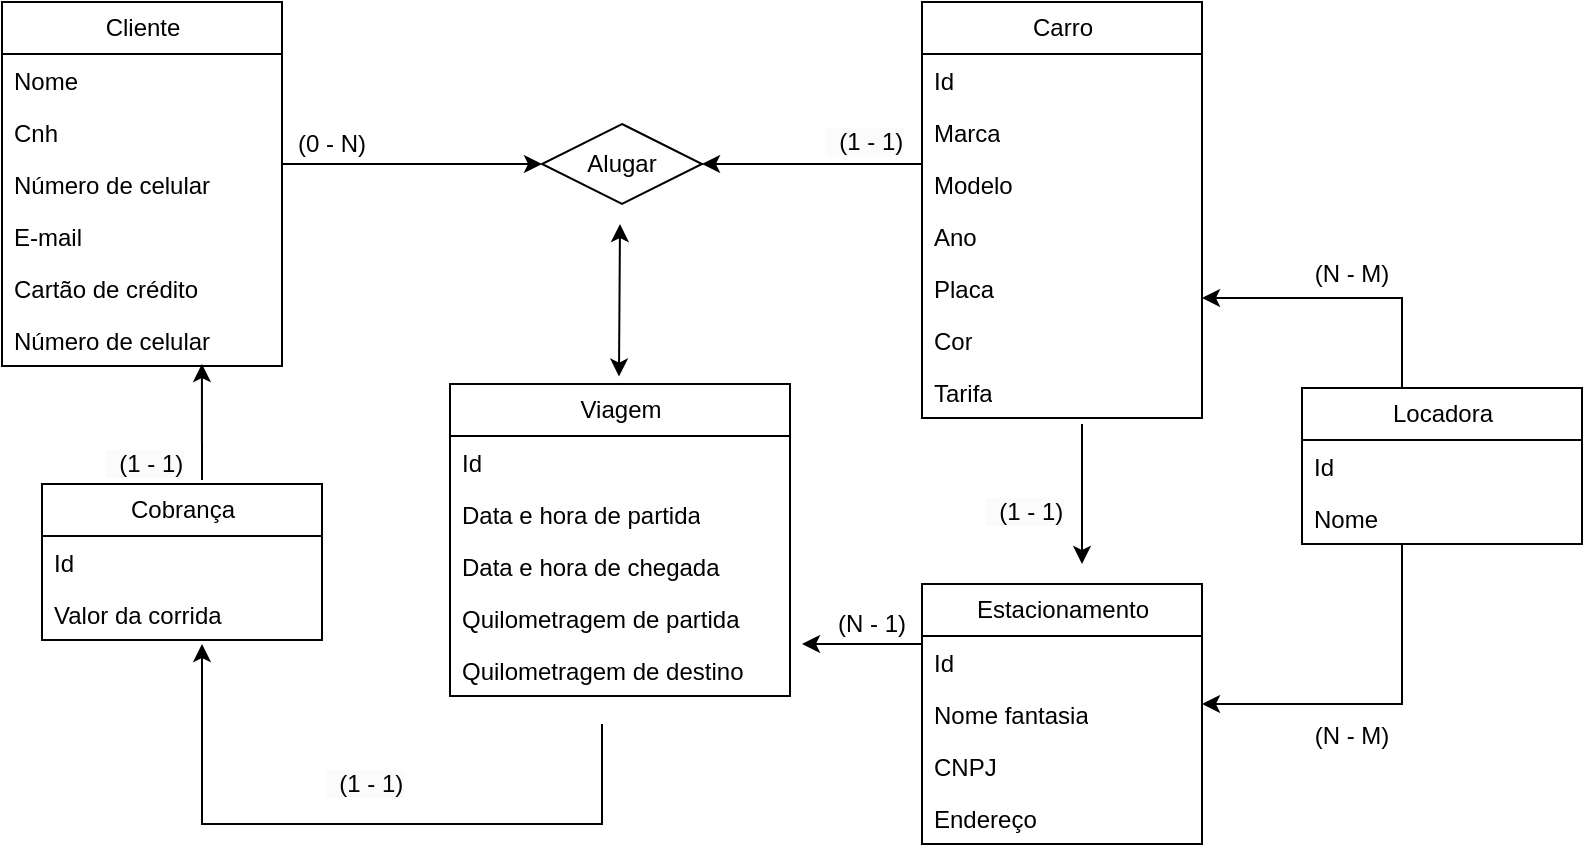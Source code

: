 <mxfile version="21.2.6" type="github">
  <diagram id="C5RBs43oDa-KdzZeNtuy" name="Page-1">
    <mxGraphModel dx="1567" dy="516" grid="1" gridSize="10" guides="1" tooltips="1" connect="1" arrows="1" fold="1" page="1" pageScale="1" pageWidth="827" pageHeight="1169" math="0" shadow="0">
      <root>
        <mxCell id="WIyWlLk6GJQsqaUBKTNV-0" />
        <mxCell id="WIyWlLk6GJQsqaUBKTNV-1" parent="WIyWlLk6GJQsqaUBKTNV-0" />
        <mxCell id="M7eyt-Yr4mAzmB_7l5c5-0" value="Cliente" style="swimlane;fontStyle=0;childLayout=stackLayout;horizontal=1;startSize=26;fillColor=none;horizontalStack=0;resizeParent=1;resizeParentMax=0;resizeLast=0;collapsible=1;marginBottom=0;html=1;" vertex="1" parent="WIyWlLk6GJQsqaUBKTNV-1">
          <mxGeometry x="20" y="119" width="140" height="182" as="geometry">
            <mxRectangle x="180" y="85" width="80" height="30" as="alternateBounds" />
          </mxGeometry>
        </mxCell>
        <mxCell id="M7eyt-Yr4mAzmB_7l5c5-1" value="Nome" style="text;strokeColor=none;fillColor=none;align=left;verticalAlign=top;spacingLeft=4;spacingRight=4;overflow=hidden;rotatable=0;points=[[0,0.5],[1,0.5]];portConstraint=eastwest;whiteSpace=wrap;html=1;" vertex="1" parent="M7eyt-Yr4mAzmB_7l5c5-0">
          <mxGeometry y="26" width="140" height="26" as="geometry" />
        </mxCell>
        <mxCell id="M7eyt-Yr4mAzmB_7l5c5-2" value="Cnh" style="text;strokeColor=none;fillColor=none;align=left;verticalAlign=top;spacingLeft=4;spacingRight=4;overflow=hidden;rotatable=0;points=[[0,0.5],[1,0.5]];portConstraint=eastwest;whiteSpace=wrap;html=1;" vertex="1" parent="M7eyt-Yr4mAzmB_7l5c5-0">
          <mxGeometry y="52" width="140" height="26" as="geometry" />
        </mxCell>
        <mxCell id="M7eyt-Yr4mAzmB_7l5c5-4" value="Número de celular" style="text;strokeColor=none;fillColor=none;align=left;verticalAlign=top;spacingLeft=4;spacingRight=4;overflow=hidden;rotatable=0;points=[[0,0.5],[1,0.5]];portConstraint=eastwest;whiteSpace=wrap;html=1;" vertex="1" parent="M7eyt-Yr4mAzmB_7l5c5-0">
          <mxGeometry y="78" width="140" height="26" as="geometry" />
        </mxCell>
        <mxCell id="M7eyt-Yr4mAzmB_7l5c5-8" value="E-mail" style="text;strokeColor=none;fillColor=none;align=left;verticalAlign=top;spacingLeft=4;spacingRight=4;overflow=hidden;rotatable=0;points=[[0,0.5],[1,0.5]];portConstraint=eastwest;whiteSpace=wrap;html=1;" vertex="1" parent="M7eyt-Yr4mAzmB_7l5c5-0">
          <mxGeometry y="104" width="140" height="26" as="geometry" />
        </mxCell>
        <mxCell id="M7eyt-Yr4mAzmB_7l5c5-7" value="Cartão de crédito" style="text;strokeColor=none;fillColor=none;align=left;verticalAlign=top;spacingLeft=4;spacingRight=4;overflow=hidden;rotatable=0;points=[[0,0.5],[1,0.5]];portConstraint=eastwest;whiteSpace=wrap;html=1;" vertex="1" parent="M7eyt-Yr4mAzmB_7l5c5-0">
          <mxGeometry y="130" width="140" height="26" as="geometry" />
        </mxCell>
        <mxCell id="M7eyt-Yr4mAzmB_7l5c5-3" value="Número de celular" style="text;strokeColor=none;fillColor=none;align=left;verticalAlign=top;spacingLeft=4;spacingRight=4;overflow=hidden;rotatable=0;points=[[0,0.5],[1,0.5]];portConstraint=eastwest;whiteSpace=wrap;html=1;" vertex="1" parent="M7eyt-Yr4mAzmB_7l5c5-0">
          <mxGeometry y="156" width="140" height="26" as="geometry" />
        </mxCell>
        <mxCell id="M7eyt-Yr4mAzmB_7l5c5-9" value="" style="endArrow=classic;html=1;rounded=0;" edge="1" parent="WIyWlLk6GJQsqaUBKTNV-1">
          <mxGeometry width="50" height="50" relative="1" as="geometry">
            <mxPoint x="160" y="200" as="sourcePoint" />
            <mxPoint x="290" y="200" as="targetPoint" />
          </mxGeometry>
        </mxCell>
        <mxCell id="M7eyt-Yr4mAzmB_7l5c5-10" value="" style="rhombus;whiteSpace=wrap;html=1;" vertex="1" parent="WIyWlLk6GJQsqaUBKTNV-1">
          <mxGeometry x="290" y="180" width="80" height="40" as="geometry" />
        </mxCell>
        <mxCell id="M7eyt-Yr4mAzmB_7l5c5-11" value="(0 - N)" style="text;html=1;strokeColor=none;fillColor=none;align=center;verticalAlign=middle;whiteSpace=wrap;rounded=0;" vertex="1" parent="WIyWlLk6GJQsqaUBKTNV-1">
          <mxGeometry x="160" y="180" width="50" height="20" as="geometry" />
        </mxCell>
        <mxCell id="M7eyt-Yr4mAzmB_7l5c5-12" value="Alugar" style="text;html=1;strokeColor=none;fillColor=none;align=center;verticalAlign=middle;whiteSpace=wrap;rounded=0;" vertex="1" parent="WIyWlLk6GJQsqaUBKTNV-1">
          <mxGeometry x="300" y="185" width="60" height="30" as="geometry" />
        </mxCell>
        <mxCell id="M7eyt-Yr4mAzmB_7l5c5-14" value="" style="endArrow=classic;html=1;rounded=0;" edge="1" parent="WIyWlLk6GJQsqaUBKTNV-1">
          <mxGeometry width="50" height="50" relative="1" as="geometry">
            <mxPoint x="480" y="200" as="sourcePoint" />
            <mxPoint x="370" y="200" as="targetPoint" />
          </mxGeometry>
        </mxCell>
        <mxCell id="M7eyt-Yr4mAzmB_7l5c5-15" value="Carro" style="swimlane;fontStyle=0;childLayout=stackLayout;horizontal=1;startSize=26;fillColor=none;horizontalStack=0;resizeParent=1;resizeParentMax=0;resizeLast=0;collapsible=1;marginBottom=0;html=1;" vertex="1" parent="WIyWlLk6GJQsqaUBKTNV-1">
          <mxGeometry x="480" y="119" width="140" height="208" as="geometry">
            <mxRectangle x="180" y="85" width="80" height="30" as="alternateBounds" />
          </mxGeometry>
        </mxCell>
        <mxCell id="M7eyt-Yr4mAzmB_7l5c5-16" value="Id" style="text;strokeColor=none;fillColor=none;align=left;verticalAlign=top;spacingLeft=4;spacingRight=4;overflow=hidden;rotatable=0;points=[[0,0.5],[1,0.5]];portConstraint=eastwest;whiteSpace=wrap;html=1;" vertex="1" parent="M7eyt-Yr4mAzmB_7l5c5-15">
          <mxGeometry y="26" width="140" height="26" as="geometry" />
        </mxCell>
        <mxCell id="M7eyt-Yr4mAzmB_7l5c5-24" value="Marca" style="text;strokeColor=none;fillColor=none;align=left;verticalAlign=top;spacingLeft=4;spacingRight=4;overflow=hidden;rotatable=0;points=[[0,0.5],[1,0.5]];portConstraint=eastwest;whiteSpace=wrap;html=1;" vertex="1" parent="M7eyt-Yr4mAzmB_7l5c5-15">
          <mxGeometry y="52" width="140" height="26" as="geometry" />
        </mxCell>
        <mxCell id="M7eyt-Yr4mAzmB_7l5c5-17" value="Modelo" style="text;strokeColor=none;fillColor=none;align=left;verticalAlign=top;spacingLeft=4;spacingRight=4;overflow=hidden;rotatable=0;points=[[0,0.5],[1,0.5]];portConstraint=eastwest;whiteSpace=wrap;html=1;" vertex="1" parent="M7eyt-Yr4mAzmB_7l5c5-15">
          <mxGeometry y="78" width="140" height="26" as="geometry" />
        </mxCell>
        <mxCell id="M7eyt-Yr4mAzmB_7l5c5-18" value="Ano" style="text;strokeColor=none;fillColor=none;align=left;verticalAlign=top;spacingLeft=4;spacingRight=4;overflow=hidden;rotatable=0;points=[[0,0.5],[1,0.5]];portConstraint=eastwest;whiteSpace=wrap;html=1;" vertex="1" parent="M7eyt-Yr4mAzmB_7l5c5-15">
          <mxGeometry y="104" width="140" height="26" as="geometry" />
        </mxCell>
        <mxCell id="M7eyt-Yr4mAzmB_7l5c5-19" value="Placa" style="text;strokeColor=none;fillColor=none;align=left;verticalAlign=top;spacingLeft=4;spacingRight=4;overflow=hidden;rotatable=0;points=[[0,0.5],[1,0.5]];portConstraint=eastwest;whiteSpace=wrap;html=1;" vertex="1" parent="M7eyt-Yr4mAzmB_7l5c5-15">
          <mxGeometry y="130" width="140" height="26" as="geometry" />
        </mxCell>
        <mxCell id="M7eyt-Yr4mAzmB_7l5c5-20" value="Cor" style="text;strokeColor=none;fillColor=none;align=left;verticalAlign=top;spacingLeft=4;spacingRight=4;overflow=hidden;rotatable=0;points=[[0,0.5],[1,0.5]];portConstraint=eastwest;whiteSpace=wrap;html=1;" vertex="1" parent="M7eyt-Yr4mAzmB_7l5c5-15">
          <mxGeometry y="156" width="140" height="26" as="geometry" />
        </mxCell>
        <mxCell id="M7eyt-Yr4mAzmB_7l5c5-21" value="Tarifa" style="text;strokeColor=none;fillColor=none;align=left;verticalAlign=top;spacingLeft=4;spacingRight=4;overflow=hidden;rotatable=0;points=[[0,0.5],[1,0.5]];portConstraint=eastwest;whiteSpace=wrap;html=1;" vertex="1" parent="M7eyt-Yr4mAzmB_7l5c5-15">
          <mxGeometry y="182" width="140" height="26" as="geometry" />
        </mxCell>
        <mxCell id="M7eyt-Yr4mAzmB_7l5c5-22" value="&lt;span style=&quot;color: rgb(0, 0, 0); font-family: Helvetica; font-size: 12px; font-style: normal; font-variant-ligatures: normal; font-variant-caps: normal; font-weight: 400; letter-spacing: normal; orphans: 2; text-align: center; text-indent: 0px; text-transform: none; widows: 2; word-spacing: 0px; -webkit-text-stroke-width: 0px; background-color: rgb(251, 251, 251); text-decoration-thickness: initial; text-decoration-style: initial; text-decoration-color: initial; float: none; display: inline !important;&quot;&gt;&amp;nbsp; (1 - 1)&lt;/span&gt;" style="text;whiteSpace=wrap;html=1;" vertex="1" parent="WIyWlLk6GJQsqaUBKTNV-1">
          <mxGeometry x="510" y="360" width="60" height="30" as="geometry" />
        </mxCell>
        <mxCell id="M7eyt-Yr4mAzmB_7l5c5-25" value="Locadora" style="swimlane;fontStyle=0;childLayout=stackLayout;horizontal=1;startSize=26;fillColor=none;horizontalStack=0;resizeParent=1;resizeParentMax=0;resizeLast=0;collapsible=1;marginBottom=0;html=1;" vertex="1" parent="WIyWlLk6GJQsqaUBKTNV-1">
          <mxGeometry x="670" y="312" width="140" height="78" as="geometry">
            <mxRectangle x="180" y="85" width="80" height="30" as="alternateBounds" />
          </mxGeometry>
        </mxCell>
        <mxCell id="M7eyt-Yr4mAzmB_7l5c5-26" value="Id" style="text;strokeColor=none;fillColor=none;align=left;verticalAlign=top;spacingLeft=4;spacingRight=4;overflow=hidden;rotatable=0;points=[[0,0.5],[1,0.5]];portConstraint=eastwest;whiteSpace=wrap;html=1;" vertex="1" parent="M7eyt-Yr4mAzmB_7l5c5-25">
          <mxGeometry y="26" width="140" height="26" as="geometry" />
        </mxCell>
        <mxCell id="M7eyt-Yr4mAzmB_7l5c5-27" value="Nome" style="text;strokeColor=none;fillColor=none;align=left;verticalAlign=top;spacingLeft=4;spacingRight=4;overflow=hidden;rotatable=0;points=[[0,0.5],[1,0.5]];portConstraint=eastwest;whiteSpace=wrap;html=1;" vertex="1" parent="M7eyt-Yr4mAzmB_7l5c5-25">
          <mxGeometry y="52" width="140" height="26" as="geometry" />
        </mxCell>
        <mxCell id="M7eyt-Yr4mAzmB_7l5c5-33" value="Cobrança" style="swimlane;fontStyle=0;childLayout=stackLayout;horizontal=1;startSize=26;fillColor=none;horizontalStack=0;resizeParent=1;resizeParentMax=0;resizeLast=0;collapsible=1;marginBottom=0;html=1;" vertex="1" parent="WIyWlLk6GJQsqaUBKTNV-1">
          <mxGeometry x="40" y="360" width="140" height="78" as="geometry">
            <mxRectangle x="180" y="85" width="80" height="30" as="alternateBounds" />
          </mxGeometry>
        </mxCell>
        <mxCell id="M7eyt-Yr4mAzmB_7l5c5-34" value="Id" style="text;strokeColor=none;fillColor=none;align=left;verticalAlign=top;spacingLeft=4;spacingRight=4;overflow=hidden;rotatable=0;points=[[0,0.5],[1,0.5]];portConstraint=eastwest;whiteSpace=wrap;html=1;" vertex="1" parent="M7eyt-Yr4mAzmB_7l5c5-33">
          <mxGeometry y="26" width="140" height="26" as="geometry" />
        </mxCell>
        <mxCell id="M7eyt-Yr4mAzmB_7l5c5-35" value="Valor da corrida" style="text;strokeColor=none;fillColor=none;align=left;verticalAlign=top;spacingLeft=4;spacingRight=4;overflow=hidden;rotatable=0;points=[[0,0.5],[1,0.5]];portConstraint=eastwest;whiteSpace=wrap;html=1;" vertex="1" parent="M7eyt-Yr4mAzmB_7l5c5-33">
          <mxGeometry y="52" width="140" height="26" as="geometry" />
        </mxCell>
        <mxCell id="M7eyt-Yr4mAzmB_7l5c5-37" value="Viagem" style="swimlane;fontStyle=0;childLayout=stackLayout;horizontal=1;startSize=26;fillColor=none;horizontalStack=0;resizeParent=1;resizeParentMax=0;resizeLast=0;collapsible=1;marginBottom=0;html=1;" vertex="1" parent="WIyWlLk6GJQsqaUBKTNV-1">
          <mxGeometry x="244" y="310" width="170" height="156" as="geometry">
            <mxRectangle x="180" y="85" width="80" height="30" as="alternateBounds" />
          </mxGeometry>
        </mxCell>
        <mxCell id="M7eyt-Yr4mAzmB_7l5c5-38" value="Id" style="text;strokeColor=none;fillColor=none;align=left;verticalAlign=top;spacingLeft=4;spacingRight=4;overflow=hidden;rotatable=0;points=[[0,0.5],[1,0.5]];portConstraint=eastwest;whiteSpace=wrap;html=1;" vertex="1" parent="M7eyt-Yr4mAzmB_7l5c5-37">
          <mxGeometry y="26" width="170" height="26" as="geometry" />
        </mxCell>
        <mxCell id="M7eyt-Yr4mAzmB_7l5c5-39" value="Data e hora de partida" style="text;strokeColor=none;fillColor=none;align=left;verticalAlign=top;spacingLeft=4;spacingRight=4;overflow=hidden;rotatable=0;points=[[0,0.5],[1,0.5]];portConstraint=eastwest;whiteSpace=wrap;html=1;" vertex="1" parent="M7eyt-Yr4mAzmB_7l5c5-37">
          <mxGeometry y="52" width="170" height="26" as="geometry" />
        </mxCell>
        <mxCell id="M7eyt-Yr4mAzmB_7l5c5-40" value="Data e hora de chegada" style="text;strokeColor=none;fillColor=none;align=left;verticalAlign=top;spacingLeft=4;spacingRight=4;overflow=hidden;rotatable=0;points=[[0,0.5],[1,0.5]];portConstraint=eastwest;whiteSpace=wrap;html=1;" vertex="1" parent="M7eyt-Yr4mAzmB_7l5c5-37">
          <mxGeometry y="78" width="170" height="26" as="geometry" />
        </mxCell>
        <mxCell id="M7eyt-Yr4mAzmB_7l5c5-41" value="Quilometragem de partida" style="text;strokeColor=none;fillColor=none;align=left;verticalAlign=top;spacingLeft=4;spacingRight=4;overflow=hidden;rotatable=0;points=[[0,0.5],[1,0.5]];portConstraint=eastwest;whiteSpace=wrap;html=1;" vertex="1" parent="M7eyt-Yr4mAzmB_7l5c5-37">
          <mxGeometry y="104" width="170" height="26" as="geometry" />
        </mxCell>
        <mxCell id="M7eyt-Yr4mAzmB_7l5c5-42" value="Quilometragem de destino" style="text;strokeColor=none;fillColor=none;align=left;verticalAlign=top;spacingLeft=4;spacingRight=4;overflow=hidden;rotatable=0;points=[[0,0.5],[1,0.5]];portConstraint=eastwest;whiteSpace=wrap;html=1;" vertex="1" parent="M7eyt-Yr4mAzmB_7l5c5-37">
          <mxGeometry y="130" width="170" height="26" as="geometry" />
        </mxCell>
        <mxCell id="M7eyt-Yr4mAzmB_7l5c5-45" value="Estacionamento" style="swimlane;fontStyle=0;childLayout=stackLayout;horizontal=1;startSize=26;fillColor=none;horizontalStack=0;resizeParent=1;resizeParentMax=0;resizeLast=0;collapsible=1;marginBottom=0;html=1;" vertex="1" parent="WIyWlLk6GJQsqaUBKTNV-1">
          <mxGeometry x="480" y="410" width="140" height="130" as="geometry">
            <mxRectangle x="180" y="85" width="80" height="30" as="alternateBounds" />
          </mxGeometry>
        </mxCell>
        <mxCell id="M7eyt-Yr4mAzmB_7l5c5-46" value="Id" style="text;strokeColor=none;fillColor=none;align=left;verticalAlign=top;spacingLeft=4;spacingRight=4;overflow=hidden;rotatable=0;points=[[0,0.5],[1,0.5]];portConstraint=eastwest;whiteSpace=wrap;html=1;" vertex="1" parent="M7eyt-Yr4mAzmB_7l5c5-45">
          <mxGeometry y="26" width="140" height="26" as="geometry" />
        </mxCell>
        <mxCell id="M7eyt-Yr4mAzmB_7l5c5-47" value="Nome fantasia" style="text;strokeColor=none;fillColor=none;align=left;verticalAlign=top;spacingLeft=4;spacingRight=4;overflow=hidden;rotatable=0;points=[[0,0.5],[1,0.5]];portConstraint=eastwest;whiteSpace=wrap;html=1;" vertex="1" parent="M7eyt-Yr4mAzmB_7l5c5-45">
          <mxGeometry y="52" width="140" height="26" as="geometry" />
        </mxCell>
        <mxCell id="M7eyt-Yr4mAzmB_7l5c5-48" value="CNPJ" style="text;strokeColor=none;fillColor=none;align=left;verticalAlign=top;spacingLeft=4;spacingRight=4;overflow=hidden;rotatable=0;points=[[0,0.5],[1,0.5]];portConstraint=eastwest;whiteSpace=wrap;html=1;" vertex="1" parent="M7eyt-Yr4mAzmB_7l5c5-45">
          <mxGeometry y="78" width="140" height="26" as="geometry" />
        </mxCell>
        <mxCell id="M7eyt-Yr4mAzmB_7l5c5-49" value="Endereço" style="text;strokeColor=none;fillColor=none;align=left;verticalAlign=top;spacingLeft=4;spacingRight=4;overflow=hidden;rotatable=0;points=[[0,0.5],[1,0.5]];portConstraint=eastwest;whiteSpace=wrap;html=1;" vertex="1" parent="M7eyt-Yr4mAzmB_7l5c5-45">
          <mxGeometry y="104" width="140" height="26" as="geometry" />
        </mxCell>
        <mxCell id="M7eyt-Yr4mAzmB_7l5c5-52" value="&lt;span style=&quot;color: rgb(0, 0, 0); font-family: Helvetica; font-size: 12px; font-style: normal; font-variant-ligatures: normal; font-variant-caps: normal; font-weight: 400; letter-spacing: normal; orphans: 2; text-align: center; text-indent: 0px; text-transform: none; widows: 2; word-spacing: 0px; -webkit-text-stroke-width: 0px; background-color: rgb(251, 251, 251); text-decoration-thickness: initial; text-decoration-style: initial; text-decoration-color: initial; float: none; display: inline !important;&quot;&gt;&amp;nbsp; (1 - 1)&lt;/span&gt;" style="text;whiteSpace=wrap;html=1;" vertex="1" parent="WIyWlLk6GJQsqaUBKTNV-1">
          <mxGeometry x="430" y="175" width="50" height="30" as="geometry" />
        </mxCell>
        <mxCell id="M7eyt-Yr4mAzmB_7l5c5-53" value="" style="endArrow=classic;html=1;rounded=0;" edge="1" parent="WIyWlLk6GJQsqaUBKTNV-1">
          <mxGeometry width="50" height="50" relative="1" as="geometry">
            <mxPoint x="560" y="330" as="sourcePoint" />
            <mxPoint x="560" y="400" as="targetPoint" />
          </mxGeometry>
        </mxCell>
        <mxCell id="M7eyt-Yr4mAzmB_7l5c5-55" value="" style="endArrow=classic;html=1;rounded=0;" edge="1" parent="WIyWlLk6GJQsqaUBKTNV-1">
          <mxGeometry width="50" height="50" relative="1" as="geometry">
            <mxPoint x="480" y="440" as="sourcePoint" />
            <mxPoint x="420" y="440" as="targetPoint" />
            <Array as="points">
              <mxPoint x="450" y="440" />
            </Array>
          </mxGeometry>
        </mxCell>
        <mxCell id="M7eyt-Yr4mAzmB_7l5c5-56" value="(N - 1)" style="text;html=1;strokeColor=none;fillColor=none;align=center;verticalAlign=middle;whiteSpace=wrap;rounded=0;" vertex="1" parent="WIyWlLk6GJQsqaUBKTNV-1">
          <mxGeometry x="430" y="420" width="50" height="20" as="geometry" />
        </mxCell>
        <mxCell id="M7eyt-Yr4mAzmB_7l5c5-57" value="" style="endArrow=classic;startArrow=classic;html=1;rounded=0;exitX=0.497;exitY=-0.024;exitDx=0;exitDy=0;exitPerimeter=0;" edge="1" parent="WIyWlLk6GJQsqaUBKTNV-1" source="M7eyt-Yr4mAzmB_7l5c5-37">
          <mxGeometry width="50" height="50" relative="1" as="geometry">
            <mxPoint x="328.71" y="301" as="sourcePoint" />
            <mxPoint x="329" y="230" as="targetPoint" />
            <Array as="points" />
          </mxGeometry>
        </mxCell>
        <mxCell id="M7eyt-Yr4mAzmB_7l5c5-59" value="" style="endArrow=classic;html=1;rounded=0;" edge="1" parent="WIyWlLk6GJQsqaUBKTNV-1">
          <mxGeometry width="50" height="50" relative="1" as="geometry">
            <mxPoint x="720" y="312" as="sourcePoint" />
            <mxPoint x="620" y="267" as="targetPoint" />
            <Array as="points">
              <mxPoint x="720" y="267" />
            </Array>
          </mxGeometry>
        </mxCell>
        <mxCell id="M7eyt-Yr4mAzmB_7l5c5-60" value="" style="endArrow=classic;html=1;rounded=0;" edge="1" parent="WIyWlLk6GJQsqaUBKTNV-1">
          <mxGeometry width="50" height="50" relative="1" as="geometry">
            <mxPoint x="720" y="390" as="sourcePoint" />
            <mxPoint x="620" y="470" as="targetPoint" />
            <Array as="points">
              <mxPoint x="720" y="470" />
            </Array>
          </mxGeometry>
        </mxCell>
        <mxCell id="M7eyt-Yr4mAzmB_7l5c5-61" value="(N - M)" style="text;html=1;strokeColor=none;fillColor=none;align=center;verticalAlign=middle;whiteSpace=wrap;rounded=0;" vertex="1" parent="WIyWlLk6GJQsqaUBKTNV-1">
          <mxGeometry x="670" y="240" width="50" height="30" as="geometry" />
        </mxCell>
        <mxCell id="M7eyt-Yr4mAzmB_7l5c5-62" value="(N - M)" style="text;html=1;strokeColor=none;fillColor=none;align=center;verticalAlign=middle;whiteSpace=wrap;rounded=0;" vertex="1" parent="WIyWlLk6GJQsqaUBKTNV-1">
          <mxGeometry x="670" y="476" width="50" height="20" as="geometry" />
        </mxCell>
        <mxCell id="M7eyt-Yr4mAzmB_7l5c5-63" value="" style="endArrow=classic;html=1;rounded=0;" edge="1" parent="WIyWlLk6GJQsqaUBKTNV-1">
          <mxGeometry width="50" height="50" relative="1" as="geometry">
            <mxPoint x="320" y="480" as="sourcePoint" />
            <mxPoint x="120" y="440" as="targetPoint" />
            <Array as="points">
              <mxPoint x="320" y="530" />
              <mxPoint x="200" y="530" />
              <mxPoint x="120" y="530" />
            </Array>
          </mxGeometry>
        </mxCell>
        <mxCell id="M7eyt-Yr4mAzmB_7l5c5-64" value="" style="endArrow=classic;html=1;rounded=0;entryX=0.714;entryY=0.962;entryDx=0;entryDy=0;entryPerimeter=0;" edge="1" parent="WIyWlLk6GJQsqaUBKTNV-1" target="M7eyt-Yr4mAzmB_7l5c5-3">
          <mxGeometry width="50" height="50" relative="1" as="geometry">
            <mxPoint x="120" y="358" as="sourcePoint" />
            <mxPoint x="120" y="310" as="targetPoint" />
          </mxGeometry>
        </mxCell>
        <mxCell id="M7eyt-Yr4mAzmB_7l5c5-65" value="&lt;span style=&quot;color: rgb(0, 0, 0); font-family: Helvetica; font-size: 12px; font-style: normal; font-variant-ligatures: normal; font-variant-caps: normal; font-weight: 400; letter-spacing: normal; orphans: 2; text-align: center; text-indent: 0px; text-transform: none; widows: 2; word-spacing: 0px; -webkit-text-stroke-width: 0px; background-color: rgb(251, 251, 251); text-decoration-thickness: initial; text-decoration-style: initial; text-decoration-color: initial; float: none; display: inline !important;&quot;&gt;&amp;nbsp; (1 - 1)&lt;/span&gt;" style="text;whiteSpace=wrap;html=1;" vertex="1" parent="WIyWlLk6GJQsqaUBKTNV-1">
          <mxGeometry x="70" y="336" width="50" height="30" as="geometry" />
        </mxCell>
        <mxCell id="M7eyt-Yr4mAzmB_7l5c5-66" value="&lt;span style=&quot;color: rgb(0, 0, 0); font-family: Helvetica; font-size: 12px; font-style: normal; font-variant-ligatures: normal; font-variant-caps: normal; font-weight: 400; letter-spacing: normal; orphans: 2; text-align: center; text-indent: 0px; text-transform: none; widows: 2; word-spacing: 0px; -webkit-text-stroke-width: 0px; background-color: rgb(251, 251, 251); text-decoration-thickness: initial; text-decoration-style: initial; text-decoration-color: initial; float: none; display: inline !important;&quot;&gt;&amp;nbsp; (1 - 1)&lt;/span&gt;" style="text;whiteSpace=wrap;html=1;" vertex="1" parent="WIyWlLk6GJQsqaUBKTNV-1">
          <mxGeometry x="180" y="496" width="50" height="44" as="geometry" />
        </mxCell>
      </root>
    </mxGraphModel>
  </diagram>
</mxfile>
